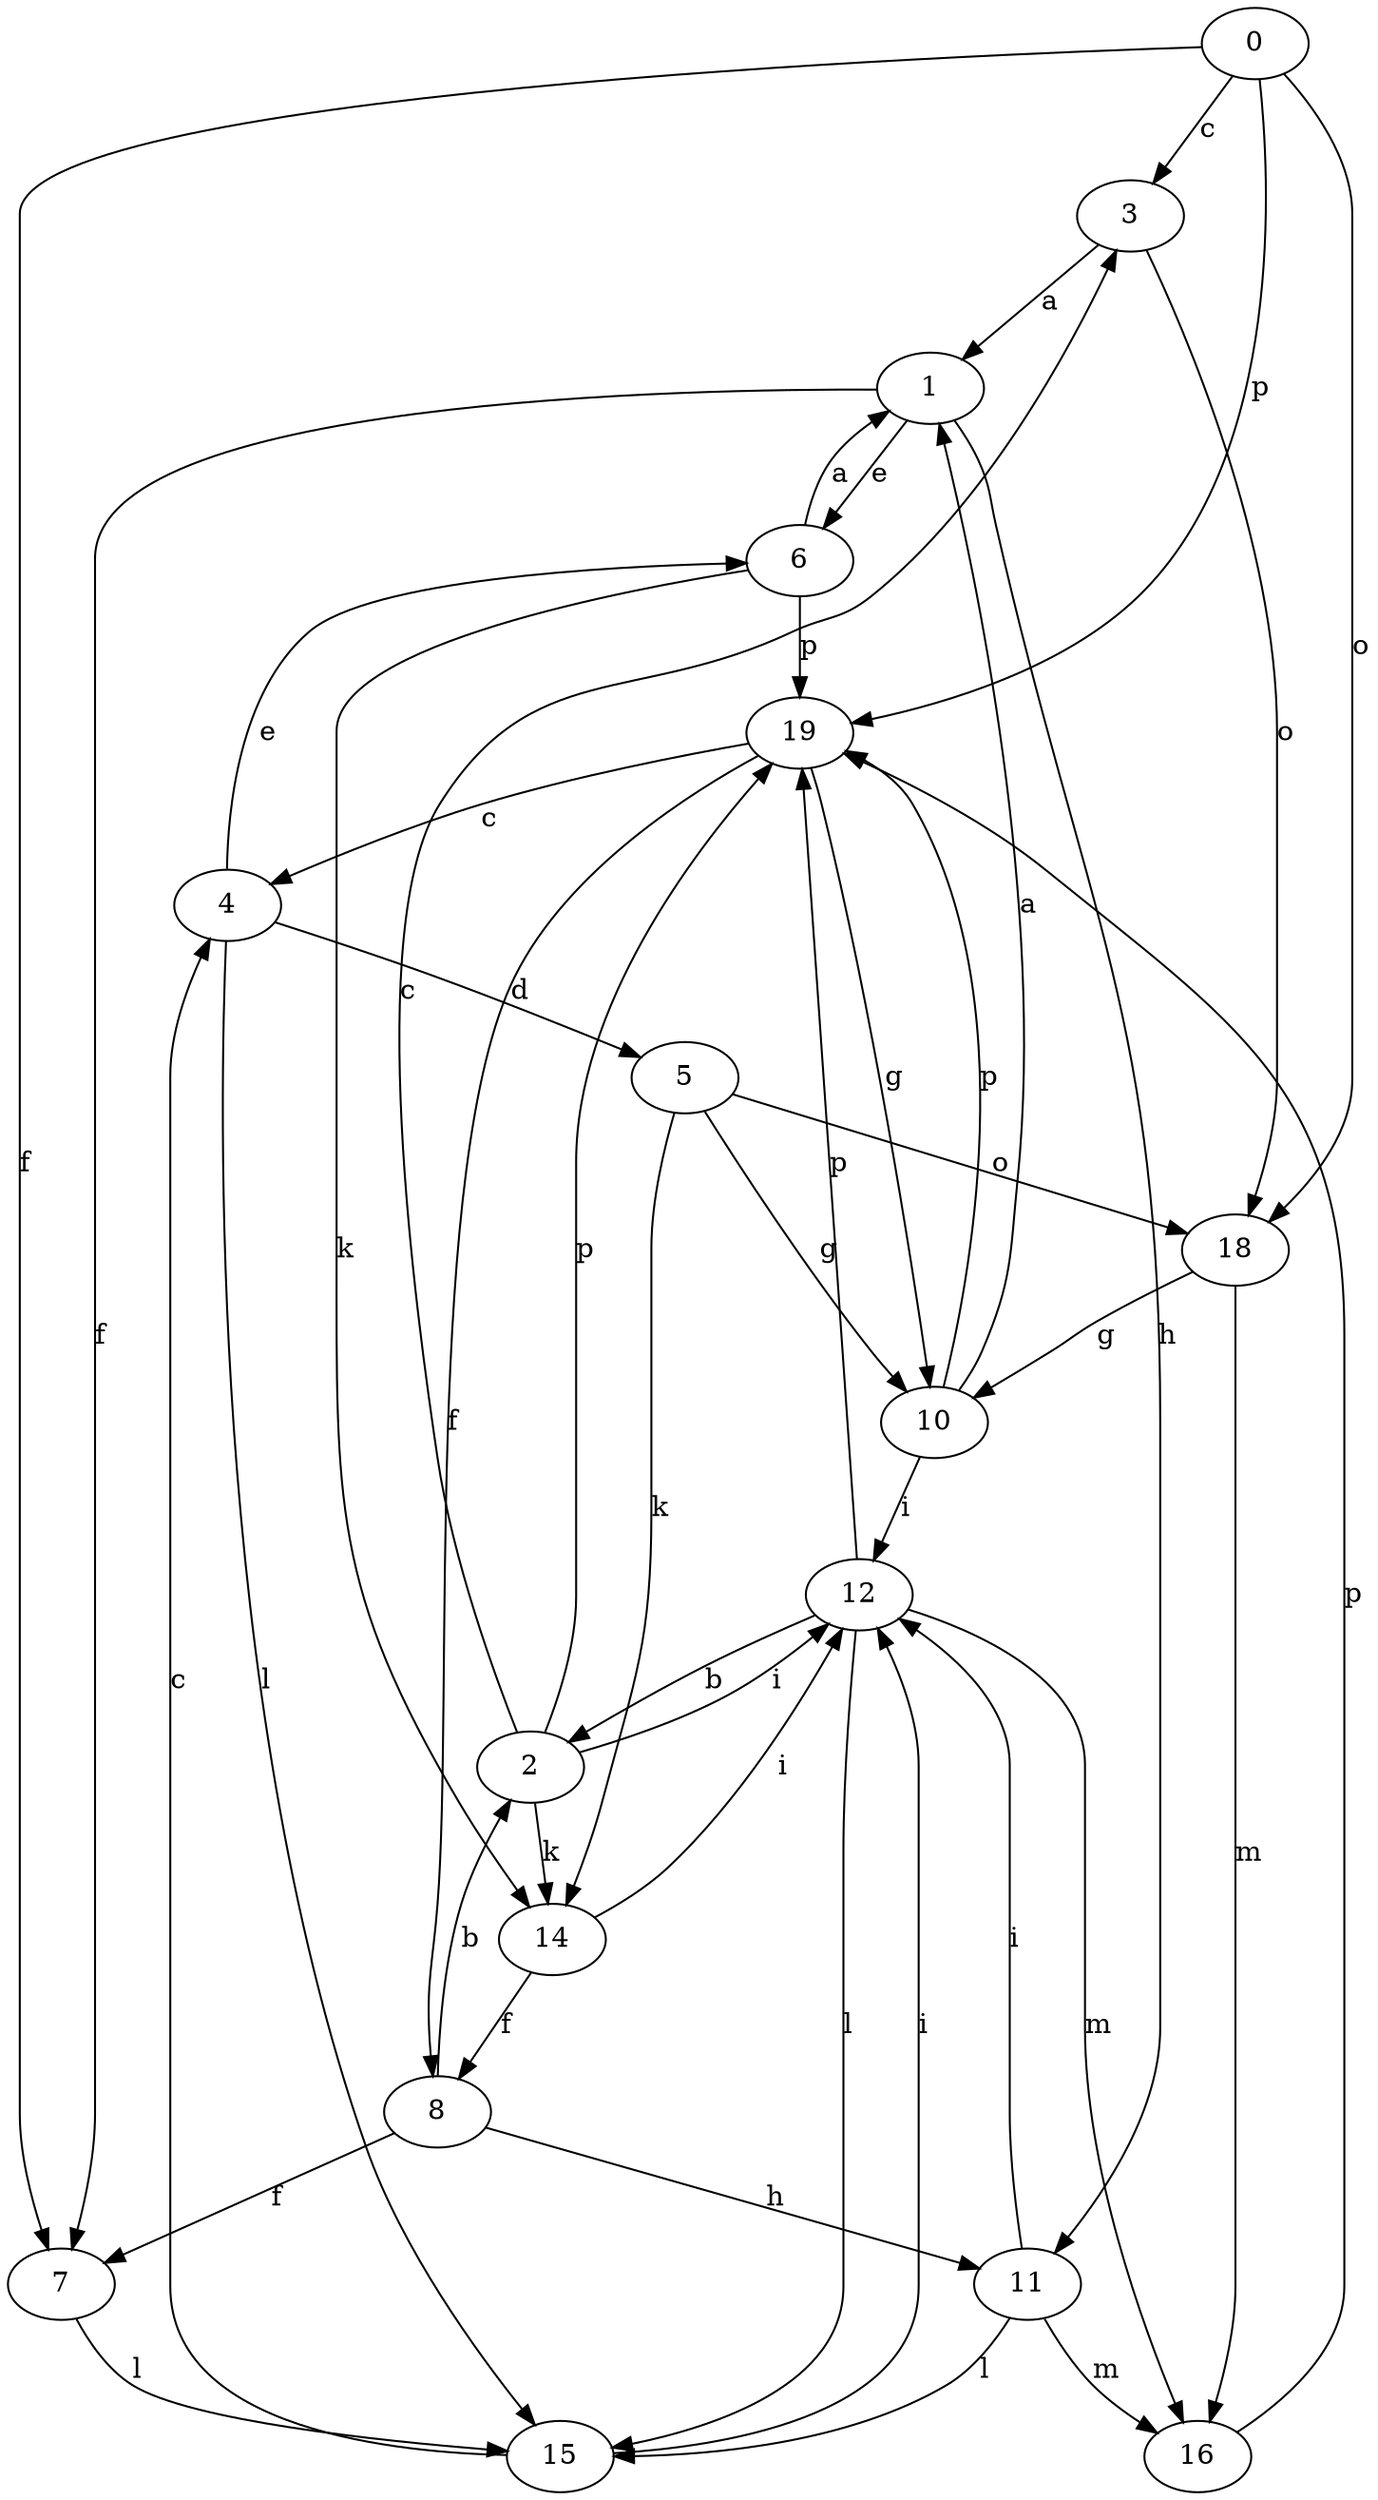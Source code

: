 strict digraph  {
0;
1;
2;
3;
4;
5;
6;
7;
8;
10;
11;
12;
14;
15;
16;
18;
19;
0 -> 3  [label=c];
0 -> 7  [label=f];
0 -> 18  [label=o];
0 -> 19  [label=p];
1 -> 6  [label=e];
1 -> 7  [label=f];
1 -> 11  [label=h];
2 -> 3  [label=c];
2 -> 12  [label=i];
2 -> 14  [label=k];
2 -> 19  [label=p];
3 -> 1  [label=a];
3 -> 18  [label=o];
4 -> 5  [label=d];
4 -> 6  [label=e];
4 -> 15  [label=l];
5 -> 10  [label=g];
5 -> 14  [label=k];
5 -> 18  [label=o];
6 -> 1  [label=a];
6 -> 14  [label=k];
6 -> 19  [label=p];
7 -> 15  [label=l];
8 -> 2  [label=b];
8 -> 7  [label=f];
8 -> 11  [label=h];
10 -> 1  [label=a];
10 -> 12  [label=i];
10 -> 19  [label=p];
11 -> 12  [label=i];
11 -> 15  [label=l];
11 -> 16  [label=m];
12 -> 2  [label=b];
12 -> 15  [label=l];
12 -> 16  [label=m];
12 -> 19  [label=p];
14 -> 8  [label=f];
14 -> 12  [label=i];
15 -> 4  [label=c];
15 -> 12  [label=i];
16 -> 19  [label=p];
18 -> 10  [label=g];
18 -> 16  [label=m];
19 -> 4  [label=c];
19 -> 8  [label=f];
19 -> 10  [label=g];
}
